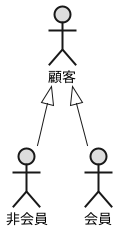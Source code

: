 @startuml ユースケース図
actor 顧客  #DDDDDD;line.bold;
actor 非会員 #DDDDDD;line.bold;
actor 会員  #DDDDDD;line.bold;
顧客 <|-- 非会員
顧客 <|-- 会員
@enduml